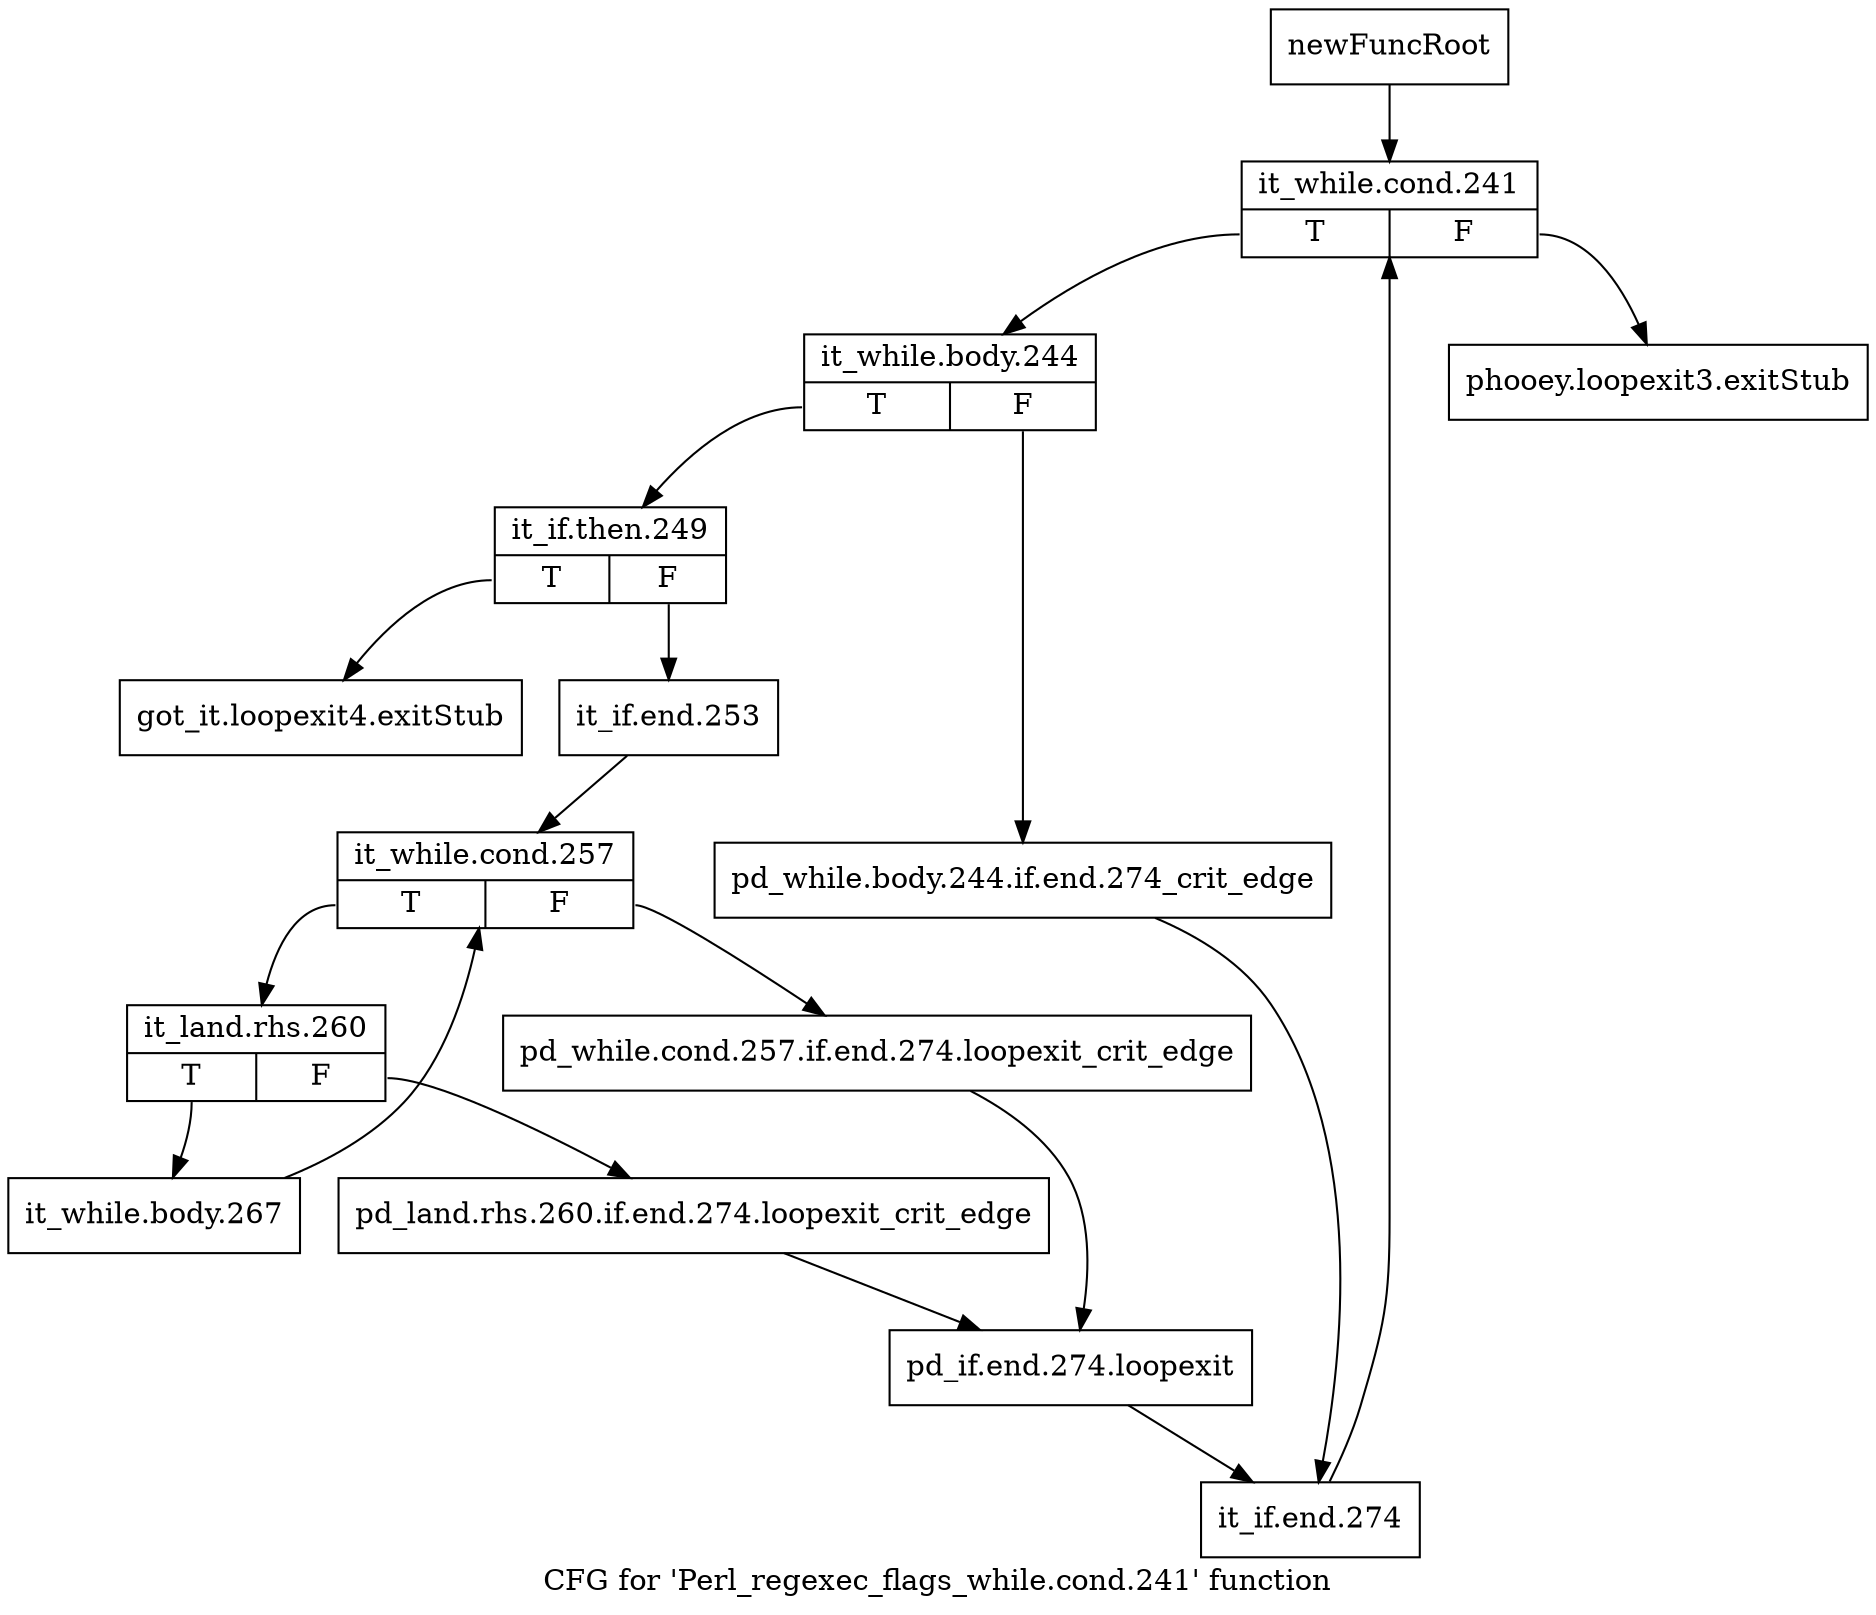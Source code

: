digraph "CFG for 'Perl_regexec_flags_while.cond.241' function" {
	label="CFG for 'Perl_regexec_flags_while.cond.241' function";

	Node0x5245150 [shape=record,label="{newFuncRoot}"];
	Node0x5245150 -> Node0x524ea90;
	Node0x524e9f0 [shape=record,label="{phooey.loopexit3.exitStub}"];
	Node0x524ea40 [shape=record,label="{got_it.loopexit4.exitStub}"];
	Node0x524ea90 [shape=record,label="{it_while.cond.241|{<s0>T|<s1>F}}"];
	Node0x524ea90:s0 -> Node0x524eae0;
	Node0x524ea90:s1 -> Node0x524e9f0;
	Node0x524eae0 [shape=record,label="{it_while.body.244|{<s0>T|<s1>F}}"];
	Node0x524eae0:s0 -> Node0x524eb80;
	Node0x524eae0:s1 -> Node0x524eb30;
	Node0x524eb30 [shape=record,label="{pd_while.body.244.if.end.274_crit_edge}"];
	Node0x524eb30 -> Node0x524edb0;
	Node0x524eb80 [shape=record,label="{it_if.then.249|{<s0>T|<s1>F}}"];
	Node0x524eb80:s0 -> Node0x524ea40;
	Node0x524eb80:s1 -> Node0x524ebd0;
	Node0x524ebd0 [shape=record,label="{it_if.end.253}"];
	Node0x524ebd0 -> Node0x524ec20;
	Node0x524ec20 [shape=record,label="{it_while.cond.257|{<s0>T|<s1>F}}"];
	Node0x524ec20:s0 -> Node0x524ecc0;
	Node0x524ec20:s1 -> Node0x524ec70;
	Node0x524ec70 [shape=record,label="{pd_while.cond.257.if.end.274.loopexit_crit_edge}"];
	Node0x524ec70 -> Node0x524ed60;
	Node0x524ecc0 [shape=record,label="{it_land.rhs.260|{<s0>T|<s1>F}}"];
	Node0x524ecc0:s0 -> Node0x524ee00;
	Node0x524ecc0:s1 -> Node0x524ed10;
	Node0x524ed10 [shape=record,label="{pd_land.rhs.260.if.end.274.loopexit_crit_edge}"];
	Node0x524ed10 -> Node0x524ed60;
	Node0x524ed60 [shape=record,label="{pd_if.end.274.loopexit}"];
	Node0x524ed60 -> Node0x524edb0;
	Node0x524edb0 [shape=record,label="{it_if.end.274}"];
	Node0x524edb0 -> Node0x524ea90;
	Node0x524ee00 [shape=record,label="{it_while.body.267}"];
	Node0x524ee00 -> Node0x524ec20;
}
